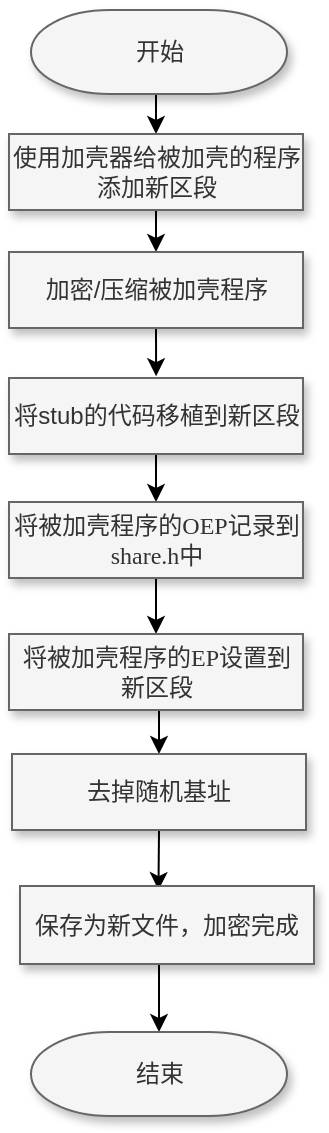 <mxfile version="17.4.2" type="github"><diagram id="kuVSM1T6Md3oPmI7r4Em" name="第 1 页"><mxGraphModel dx="1221" dy="978" grid="0" gridSize="10" guides="1" tooltips="1" connect="1" arrows="1" fold="1" page="0" pageScale="1" pageWidth="827" pageHeight="1169" math="0" shadow="0"><root><mxCell id="0"/><mxCell id="1" parent="0"/><mxCell id="4c2dSsjNnKkjU22hY_du-11" style="edgeStyle=orthogonalEdgeStyle;rounded=0;orthogonalLoop=1;jettySize=auto;html=1;exitX=0.5;exitY=1;exitDx=0;exitDy=0;exitPerimeter=0;entryX=0.5;entryY=0;entryDx=0;entryDy=0;fontSize=12;" edge="1" parent="1" source="4c2dSsjNnKkjU22hY_du-1" target="4c2dSsjNnKkjU22hY_du-2"><mxGeometry relative="1" as="geometry"/></mxCell><mxCell id="4c2dSsjNnKkjU22hY_du-1" value="开始" style="strokeWidth=1;html=1;shape=mxgraph.flowchart.terminator;whiteSpace=wrap;fillColor=#f5f5f5;fontColor=#333333;strokeColor=#666666;shadow=1;" vertex="1" parent="1"><mxGeometry x="283.5" y="-99" width="128" height="42" as="geometry"/></mxCell><mxCell id="4c2dSsjNnKkjU22hY_du-12" style="edgeStyle=orthogonalEdgeStyle;rounded=0;orthogonalLoop=1;jettySize=auto;html=1;exitX=0.5;exitY=1;exitDx=0;exitDy=0;entryX=0.5;entryY=0;entryDx=0;entryDy=0;fontSize=12;" edge="1" parent="1" source="4c2dSsjNnKkjU22hY_du-2" target="4c2dSsjNnKkjU22hY_du-3"><mxGeometry relative="1" as="geometry"/></mxCell><mxCell id="4c2dSsjNnKkjU22hY_du-2" value="使用加壳器给被加壳的程序添加新区段" style="rounded=0;whiteSpace=wrap;html=1;shadow=1;strokeWidth=1;fillColor=#f5f5f5;fontColor=#333333;strokeColor=#666666;" vertex="1" parent="1"><mxGeometry x="272.5" y="-37" width="147" height="38" as="geometry"/></mxCell><mxCell id="4c2dSsjNnKkjU22hY_du-13" style="edgeStyle=orthogonalEdgeStyle;rounded=0;orthogonalLoop=1;jettySize=auto;html=1;exitX=0.5;exitY=1;exitDx=0;exitDy=0;fontSize=12;" edge="1" parent="1" source="4c2dSsjNnKkjU22hY_du-3"><mxGeometry relative="1" as="geometry"><mxPoint x="346.059" y="84.118" as="targetPoint"/></mxGeometry></mxCell><mxCell id="4c2dSsjNnKkjU22hY_du-3" value="加密/压缩被加壳程序" style="rounded=0;whiteSpace=wrap;html=1;shadow=1;strokeWidth=1;fillColor=#f5f5f5;fontColor=#333333;strokeColor=#666666;" vertex="1" parent="1"><mxGeometry x="272.5" y="22" width="147" height="38" as="geometry"/></mxCell><mxCell id="4c2dSsjNnKkjU22hY_du-14" style="edgeStyle=orthogonalEdgeStyle;rounded=0;orthogonalLoop=1;jettySize=auto;html=1;exitX=0.5;exitY=1;exitDx=0;exitDy=0;entryX=0.5;entryY=0;entryDx=0;entryDy=0;fontSize=12;" edge="1" parent="1" source="4c2dSsjNnKkjU22hY_du-4" target="4c2dSsjNnKkjU22hY_du-5"><mxGeometry relative="1" as="geometry"/></mxCell><mxCell id="4c2dSsjNnKkjU22hY_du-4" value="将stub的代码移植到新区段" style="rounded=0;whiteSpace=wrap;html=1;shadow=1;strokeWidth=1;fillColor=#f5f5f5;fontColor=#333333;strokeColor=#666666;" vertex="1" parent="1"><mxGeometry x="272.5" y="85" width="147" height="38" as="geometry"/></mxCell><mxCell id="4c2dSsjNnKkjU22hY_du-15" style="edgeStyle=orthogonalEdgeStyle;rounded=0;orthogonalLoop=1;jettySize=auto;html=1;exitX=0.5;exitY=1;exitDx=0;exitDy=0;entryX=0.5;entryY=0;entryDx=0;entryDy=0;fontSize=12;" edge="1" parent="1" source="4c2dSsjNnKkjU22hY_du-5" target="4c2dSsjNnKkjU22hY_du-6"><mxGeometry relative="1" as="geometry"/></mxCell><mxCell id="4c2dSsjNnKkjU22hY_du-5" value="&lt;font style=&quot;font-size: 12px&quot;&gt;&lt;span&gt;将被加壳程序的&lt;/span&gt;&lt;span lang=&quot;EN-US&quot; style=&quot;font-family: &amp;#34;times new roman&amp;#34; , serif&quot;&gt;OEP&lt;/span&gt;&lt;span&gt;记录到&lt;/span&gt;&lt;span lang=&quot;EN-US&quot; style=&quot;font-family: &amp;#34;times new roman&amp;#34; , serif&quot;&gt;share.h&lt;/span&gt;&lt;span&gt;中&lt;/span&gt;&lt;/font&gt;" style="rounded=0;whiteSpace=wrap;html=1;shadow=1;strokeWidth=1;fillColor=#f5f5f5;fontColor=#333333;strokeColor=#666666;" vertex="1" parent="1"><mxGeometry x="272.5" y="147" width="147" height="38" as="geometry"/></mxCell><mxCell id="4c2dSsjNnKkjU22hY_du-16" style="edgeStyle=orthogonalEdgeStyle;rounded=0;orthogonalLoop=1;jettySize=auto;html=1;exitX=0.5;exitY=1;exitDx=0;exitDy=0;entryX=0.5;entryY=0;entryDx=0;entryDy=0;fontSize=12;" edge="1" parent="1" source="4c2dSsjNnKkjU22hY_du-6" target="4c2dSsjNnKkjU22hY_du-7"><mxGeometry relative="1" as="geometry"/></mxCell><mxCell id="4c2dSsjNnKkjU22hY_du-6" value="&lt;font style=&quot;font-size: 12px&quot;&gt;&lt;span&gt;将被加壳程序的&lt;/span&gt;&lt;span lang=&quot;EN-US&quot; style=&quot;font-family: &amp;#34;times new roman&amp;#34; , serif&quot;&gt;EP&lt;/span&gt;&lt;span&gt;设置到新区段&lt;/span&gt;&lt;/font&gt;" style="rounded=0;whiteSpace=wrap;html=1;shadow=1;strokeWidth=1;fillColor=#f5f5f5;fontColor=#333333;strokeColor=#666666;" vertex="1" parent="1"><mxGeometry x="272.5" y="213" width="147" height="38" as="geometry"/></mxCell><mxCell id="4c2dSsjNnKkjU22hY_du-17" style="edgeStyle=orthogonalEdgeStyle;rounded=0;orthogonalLoop=1;jettySize=auto;html=1;exitX=0.5;exitY=1;exitDx=0;exitDy=0;fontSize=12;" edge="1" parent="1" source="4c2dSsjNnKkjU22hY_du-7"><mxGeometry relative="1" as="geometry"><mxPoint x="347.235" y="341.059" as="targetPoint"/></mxGeometry></mxCell><mxCell id="4c2dSsjNnKkjU22hY_du-7" value="&lt;span&gt;去掉随机基址&lt;/span&gt;" style="rounded=0;whiteSpace=wrap;html=1;shadow=1;strokeWidth=1;fillColor=#f5f5f5;fontColor=#333333;strokeColor=#666666;" vertex="1" parent="1"><mxGeometry x="274" y="273" width="147" height="38" as="geometry"/></mxCell><mxCell id="4c2dSsjNnKkjU22hY_du-18" style="edgeStyle=orthogonalEdgeStyle;rounded=0;orthogonalLoop=1;jettySize=auto;html=1;exitX=0.5;exitY=1;exitDx=0;exitDy=0;entryX=0.5;entryY=0;entryDx=0;entryDy=0;entryPerimeter=0;fontSize=12;" edge="1" parent="1" source="4c2dSsjNnKkjU22hY_du-9" target="4c2dSsjNnKkjU22hY_du-10"><mxGeometry relative="1" as="geometry"/></mxCell><mxCell id="4c2dSsjNnKkjU22hY_du-9" value="&lt;span&gt;保存为新文件，加密完成&lt;/span&gt;" style="rounded=0;whiteSpace=wrap;html=1;shadow=1;strokeWidth=1;fillColor=#f5f5f5;fontColor=#333333;strokeColor=#666666;" vertex="1" parent="1"><mxGeometry x="278" y="339" width="147" height="39" as="geometry"/></mxCell><mxCell id="4c2dSsjNnKkjU22hY_du-10" value="结束" style="strokeWidth=1;html=1;shape=mxgraph.flowchart.terminator;whiteSpace=wrap;fillColor=#f5f5f5;fontColor=#333333;strokeColor=#666666;shadow=1;" vertex="1" parent="1"><mxGeometry x="283.5" y="412" width="128" height="42" as="geometry"/></mxCell></root></mxGraphModel></diagram></mxfile>